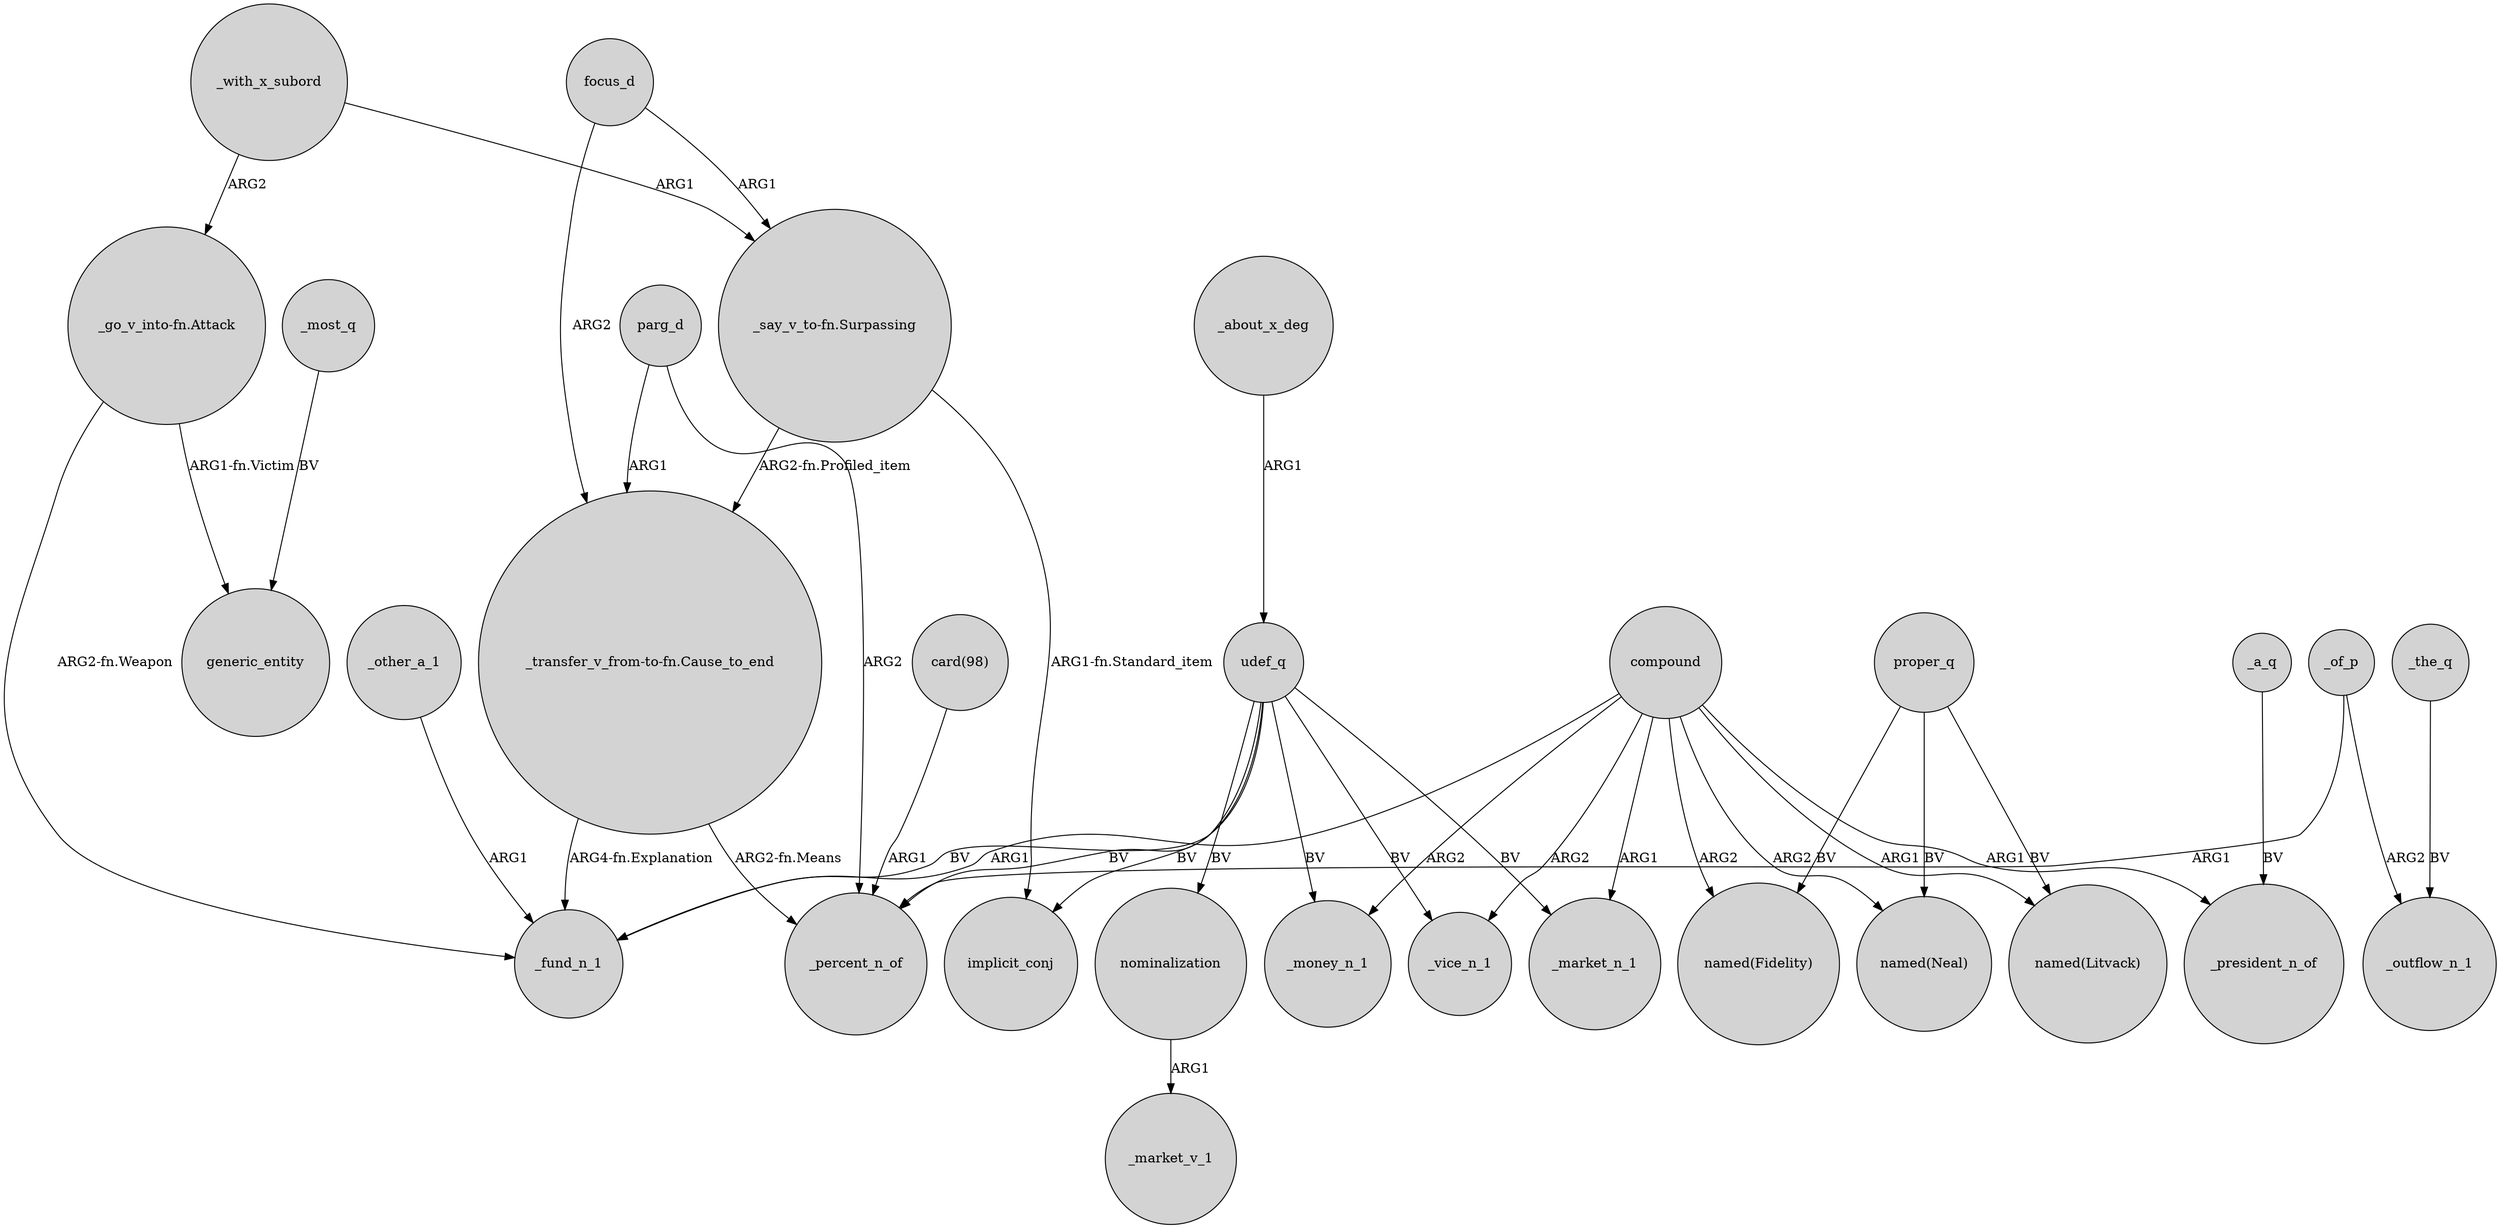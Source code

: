digraph {
	node [shape=circle style=filled]
	udef_q -> _market_n_1 [label=BV]
	_with_x_subord -> "_go_v_into-fn.Attack" [label=ARG2]
	"_go_v_into-fn.Attack" -> _fund_n_1 [label="ARG2-fn.Weapon"]
	_with_x_subord -> "_say_v_to-fn.Surpassing" [label=ARG1]
	focus_d -> "_transfer_v_from-to-fn.Cause_to_end" [label=ARG2]
	"card(98)" -> _percent_n_of [label=ARG1]
	nominalization -> _market_v_1 [label=ARG1]
	udef_q -> _fund_n_1 [label=BV]
	"_transfer_v_from-to-fn.Cause_to_end" -> _fund_n_1 [label="ARG4-fn.Explanation"]
	udef_q -> nominalization [label=BV]
	compound -> "named(Neal)" [label=ARG2]
	"_say_v_to-fn.Surpassing" -> "_transfer_v_from-to-fn.Cause_to_end" [label="ARG2-fn.Profiled_item"]
	"_say_v_to-fn.Surpassing" -> implicit_conj [label="ARG1-fn.Standard_item"]
	_of_p -> _percent_n_of [label=ARG1]
	compound -> "named(Fidelity)" [label=ARG2]
	_about_x_deg -> udef_q [label=ARG1]
	_a_q -> _president_n_of [label=BV]
	_of_p -> _outflow_n_1 [label=ARG2]
	udef_q -> _vice_n_1 [label=BV]
	proper_q -> "named(Litvack)" [label=BV]
	proper_q -> "named(Neal)" [label=BV]
	parg_d -> "_transfer_v_from-to-fn.Cause_to_end" [label=ARG1]
	udef_q -> _money_n_1 [label=BV]
	udef_q -> _percent_n_of [label=BV]
	compound -> _money_n_1 [label=ARG2]
	parg_d -> _percent_n_of [label=ARG2]
	"_go_v_into-fn.Attack" -> generic_entity [label="ARG1-fn.Victim"]
	compound -> _vice_n_1 [label=ARG2]
	focus_d -> "_say_v_to-fn.Surpassing" [label=ARG1]
	"_transfer_v_from-to-fn.Cause_to_end" -> _percent_n_of [label="ARG2-fn.Means"]
	compound -> _president_n_of [label=ARG1]
	compound -> "named(Litvack)" [label=ARG1]
	compound -> _market_n_1 [label=ARG1]
	_most_q -> generic_entity [label=BV]
	_the_q -> _outflow_n_1 [label=BV]
	proper_q -> "named(Fidelity)" [label=BV]
	udef_q -> implicit_conj [label=BV]
	compound -> _fund_n_1 [label=ARG1]
	_other_a_1 -> _fund_n_1 [label=ARG1]
}
